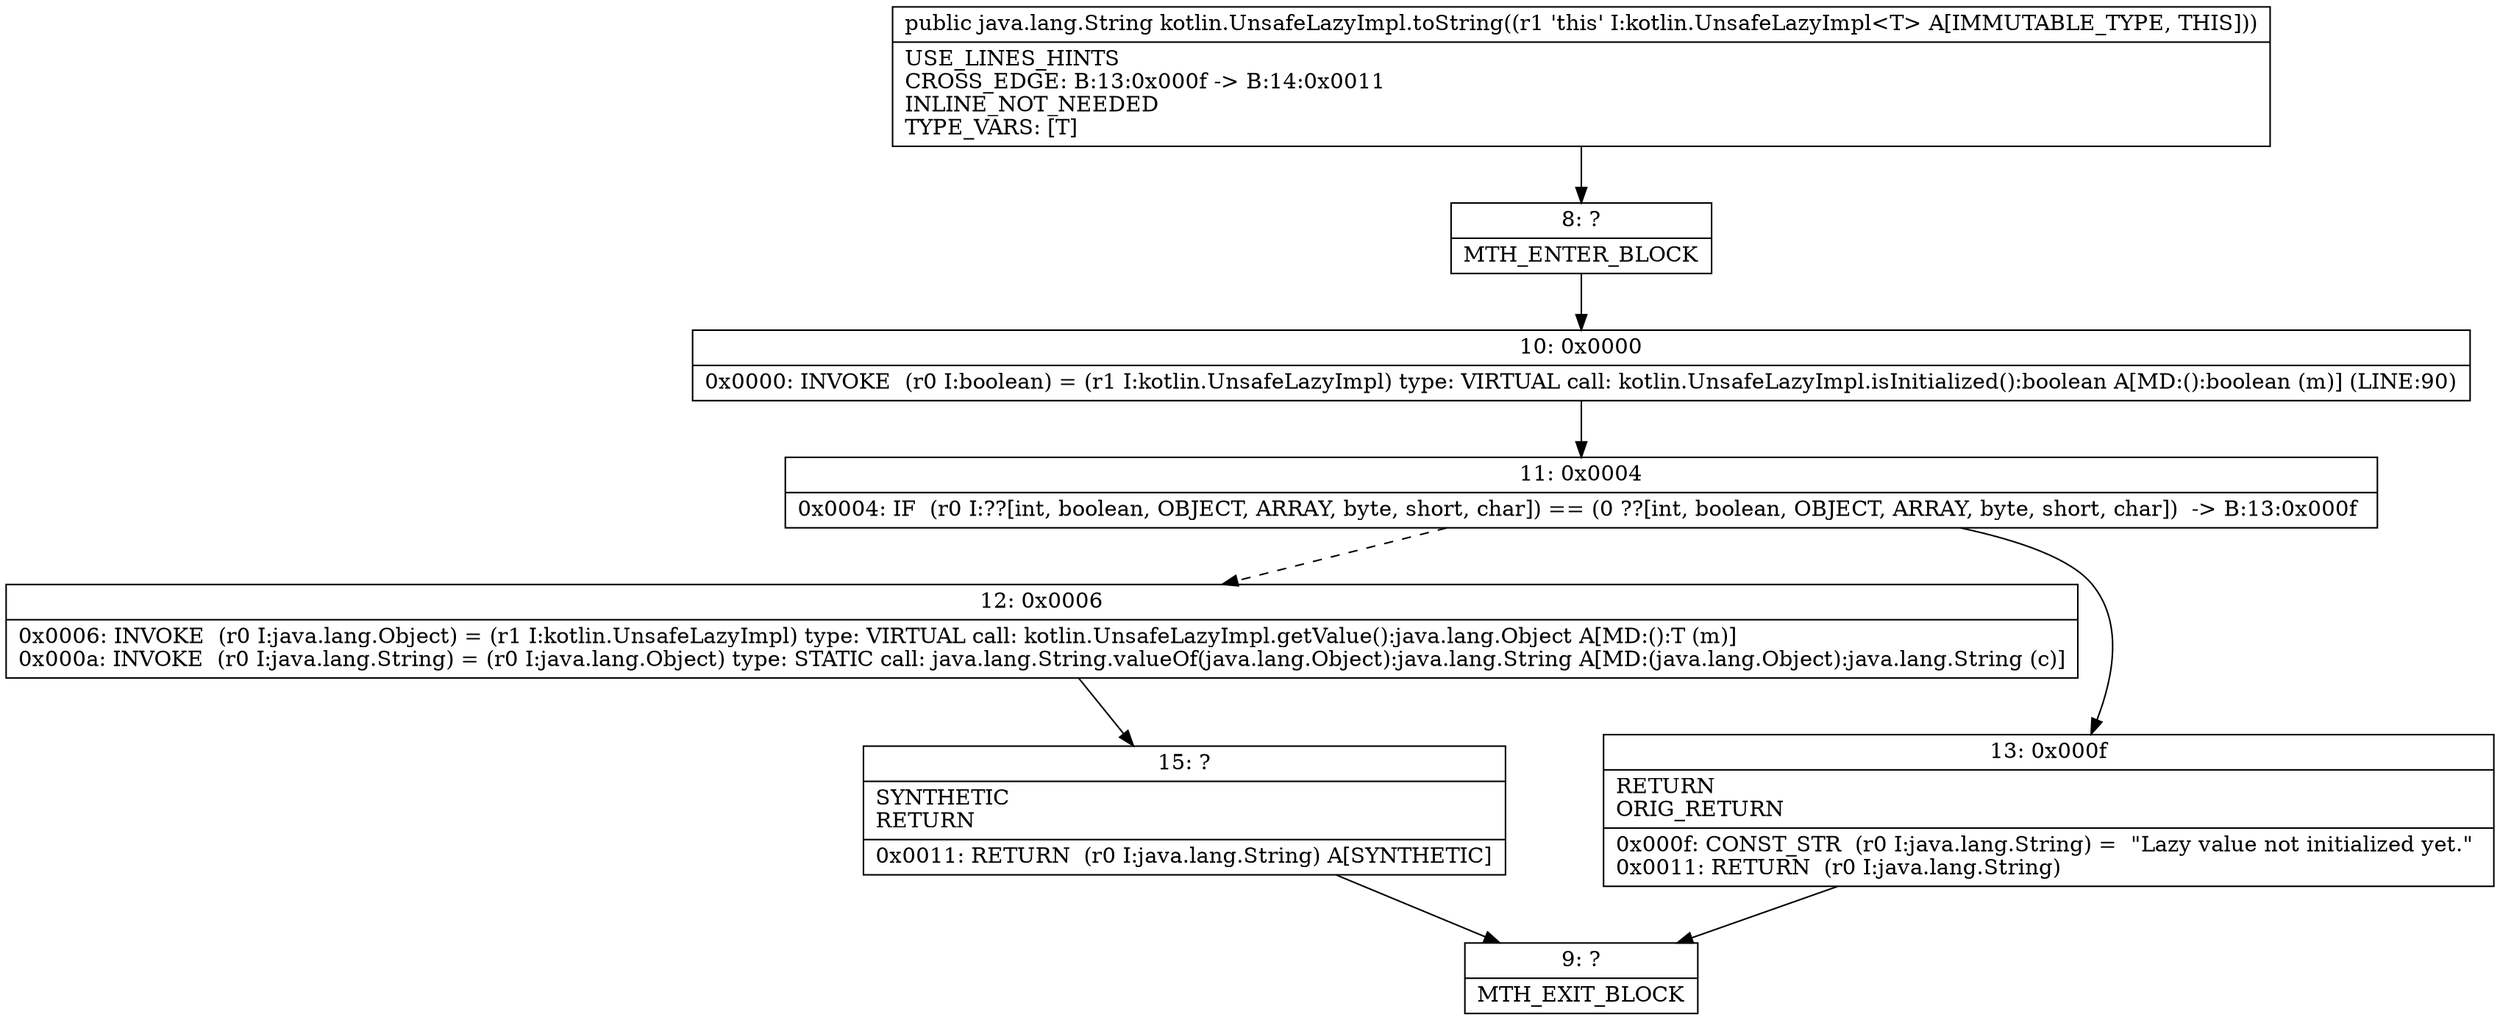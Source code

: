 digraph "CFG forkotlin.UnsafeLazyImpl.toString()Ljava\/lang\/String;" {
Node_8 [shape=record,label="{8\:\ ?|MTH_ENTER_BLOCK\l}"];
Node_10 [shape=record,label="{10\:\ 0x0000|0x0000: INVOKE  (r0 I:boolean) = (r1 I:kotlin.UnsafeLazyImpl) type: VIRTUAL call: kotlin.UnsafeLazyImpl.isInitialized():boolean A[MD:():boolean (m)] (LINE:90)\l}"];
Node_11 [shape=record,label="{11\:\ 0x0004|0x0004: IF  (r0 I:??[int, boolean, OBJECT, ARRAY, byte, short, char]) == (0 ??[int, boolean, OBJECT, ARRAY, byte, short, char])  \-\> B:13:0x000f \l}"];
Node_12 [shape=record,label="{12\:\ 0x0006|0x0006: INVOKE  (r0 I:java.lang.Object) = (r1 I:kotlin.UnsafeLazyImpl) type: VIRTUAL call: kotlin.UnsafeLazyImpl.getValue():java.lang.Object A[MD:():T (m)]\l0x000a: INVOKE  (r0 I:java.lang.String) = (r0 I:java.lang.Object) type: STATIC call: java.lang.String.valueOf(java.lang.Object):java.lang.String A[MD:(java.lang.Object):java.lang.String (c)]\l}"];
Node_15 [shape=record,label="{15\:\ ?|SYNTHETIC\lRETURN\l|0x0011: RETURN  (r0 I:java.lang.String) A[SYNTHETIC]\l}"];
Node_9 [shape=record,label="{9\:\ ?|MTH_EXIT_BLOCK\l}"];
Node_13 [shape=record,label="{13\:\ 0x000f|RETURN\lORIG_RETURN\l|0x000f: CONST_STR  (r0 I:java.lang.String) =  \"Lazy value not initialized yet.\" \l0x0011: RETURN  (r0 I:java.lang.String) \l}"];
MethodNode[shape=record,label="{public java.lang.String kotlin.UnsafeLazyImpl.toString((r1 'this' I:kotlin.UnsafeLazyImpl\<T\> A[IMMUTABLE_TYPE, THIS]))  | USE_LINES_HINTS\lCROSS_EDGE: B:13:0x000f \-\> B:14:0x0011\lINLINE_NOT_NEEDED\lTYPE_VARS: [T]\l}"];
MethodNode -> Node_8;Node_8 -> Node_10;
Node_10 -> Node_11;
Node_11 -> Node_12[style=dashed];
Node_11 -> Node_13;
Node_12 -> Node_15;
Node_15 -> Node_9;
Node_13 -> Node_9;
}

